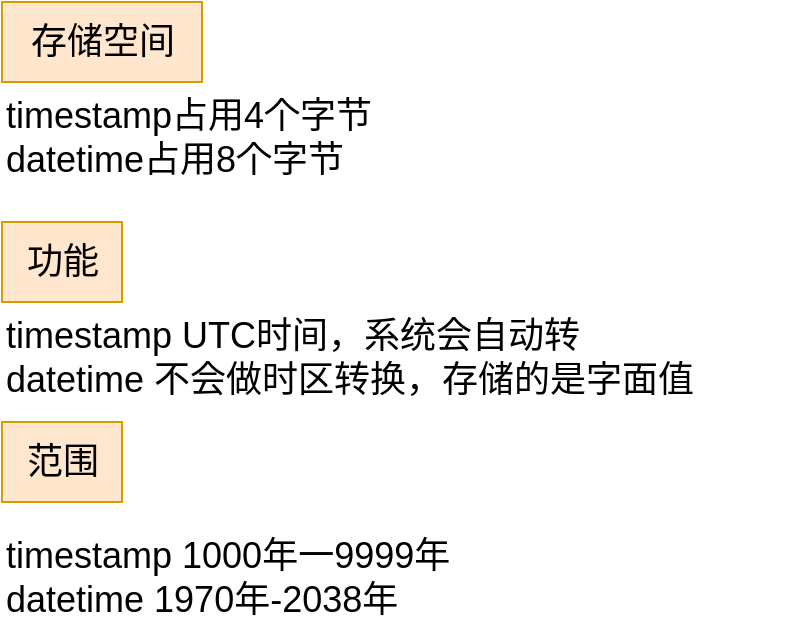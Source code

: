 <mxfile version="24.7.5">
  <diagram name="第 1 页" id="d8sZXNw6HyvXvMa2W-Wn">
    <mxGraphModel dx="892" dy="458" grid="1" gridSize="10" guides="1" tooltips="1" connect="1" arrows="1" fold="1" page="1" pageScale="1" pageWidth="827" pageHeight="1169" math="0" shadow="0">
      <root>
        <mxCell id="0" />
        <mxCell id="1" parent="0" />
        <mxCell id="lS3bKF0t-K6VFC8wB6GX-1" value="存储空间" style="text;html=1;align=center;verticalAlign=middle;resizable=0;points=[];autosize=1;strokeColor=#d79b00;fillColor=#ffe6cc;fontSize=18;" vertex="1" parent="1">
          <mxGeometry x="10" y="10" width="100" height="40" as="geometry" />
        </mxCell>
        <mxCell id="lS3bKF0t-K6VFC8wB6GX-2" value="timestamp占用4个字节&#xa;datetime占用8个字节&#xa;" style="text;whiteSpace=wrap;fontSize=18;" vertex="1" parent="1">
          <mxGeometry x="10" y="50" width="220" height="50" as="geometry" />
        </mxCell>
        <mxCell id="lS3bKF0t-K6VFC8wB6GX-3" value="功能" style="text;html=1;align=center;verticalAlign=middle;resizable=0;points=[];autosize=1;strokeColor=#d79b00;fillColor=#ffe6cc;fontSize=18;" vertex="1" parent="1">
          <mxGeometry x="10" y="120" width="60" height="40" as="geometry" />
        </mxCell>
        <mxCell id="lS3bKF0t-K6VFC8wB6GX-4" value="timestamp UTC时间，系统会自动转&#xa;datetime 不会做时区转换，存储的是字面值&#xa;" style="text;whiteSpace=wrap;fontSize=18;" vertex="1" parent="1">
          <mxGeometry x="10" y="160" width="400" height="50" as="geometry" />
        </mxCell>
        <mxCell id="lS3bKF0t-K6VFC8wB6GX-6" value="范围" style="text;html=1;align=center;verticalAlign=middle;resizable=0;points=[];autosize=1;strokeColor=#d79b00;fillColor=#ffe6cc;fontSize=18;" vertex="1" parent="1">
          <mxGeometry x="10" y="220" width="60" height="40" as="geometry" />
        </mxCell>
        <mxCell id="lS3bKF0t-K6VFC8wB6GX-7" value="timestamp 1000年一9999年&#xa;datetime 1970年-2038年" style="text;whiteSpace=wrap;fontSize=18;" vertex="1" parent="1">
          <mxGeometry x="10" y="270" width="260" height="60" as="geometry" />
        </mxCell>
      </root>
    </mxGraphModel>
  </diagram>
</mxfile>

